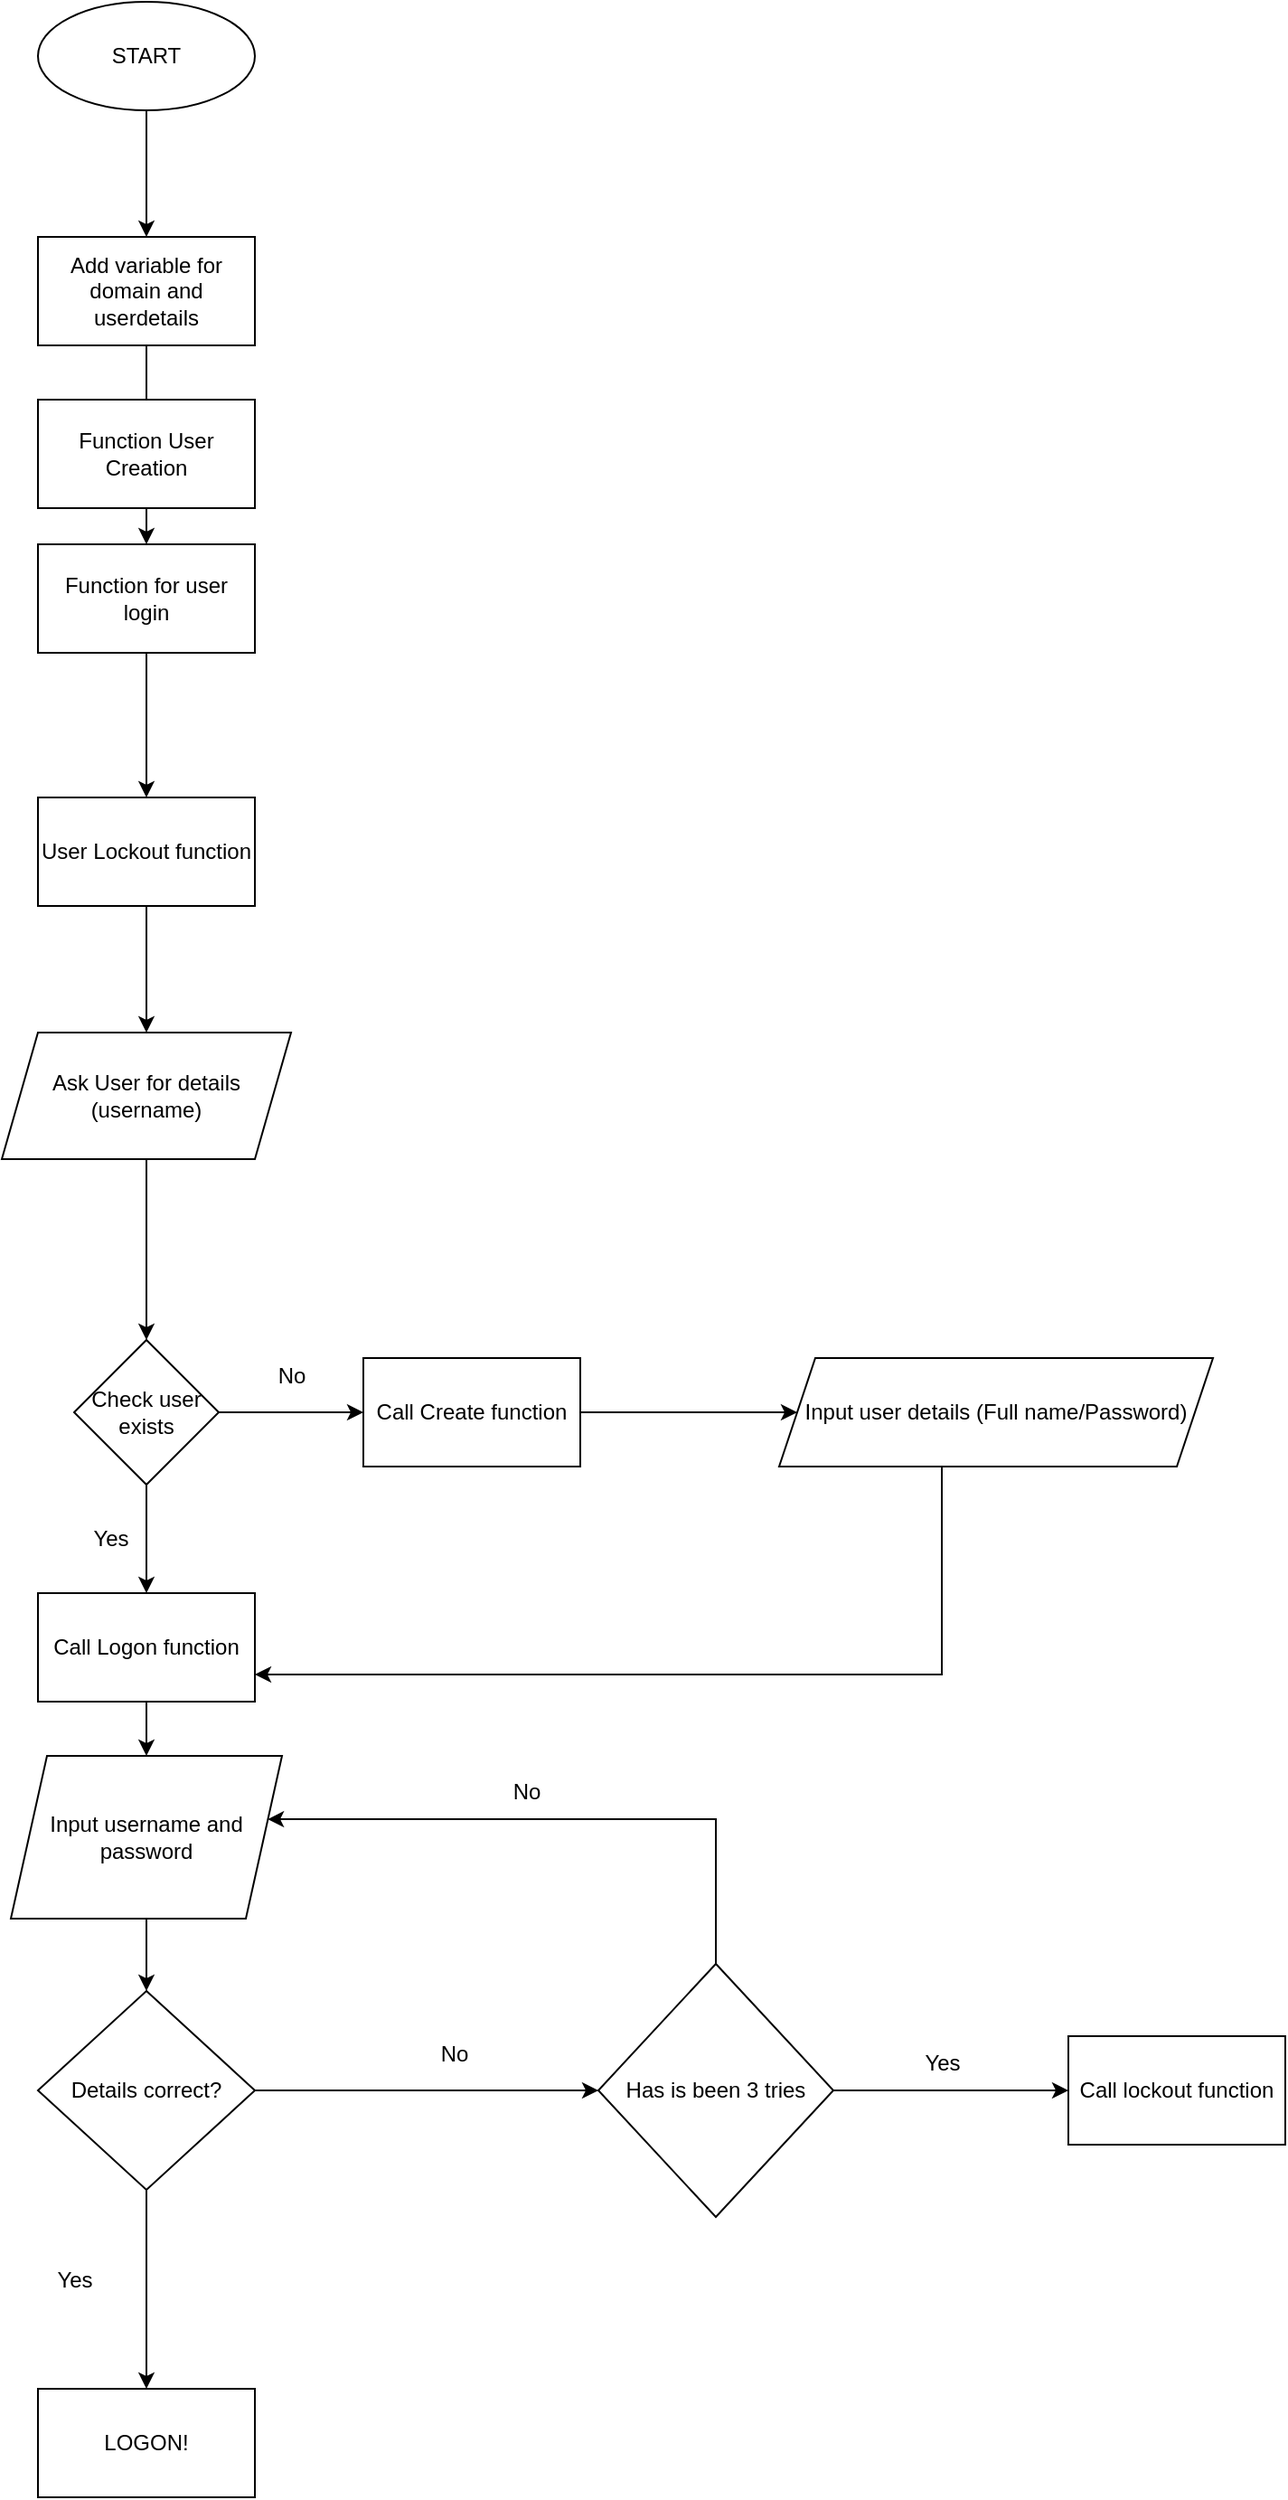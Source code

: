 <mxfile version="20.3.5" type="github">
  <diagram id="xuckC1ayMCSQMCM4Re3-" name="Page-1">
    <mxGraphModel dx="2062" dy="1154" grid="1" gridSize="10" guides="1" tooltips="1" connect="1" arrows="1" fold="1" page="1" pageScale="1" pageWidth="2339" pageHeight="3300" math="0" shadow="0">
      <root>
        <mxCell id="0" />
        <mxCell id="1" parent="0" />
        <mxCell id="dWekUvnl17aSecGQ4jB8-10" value="" style="edgeStyle=orthogonalEdgeStyle;rounded=0;orthogonalLoop=1;jettySize=auto;html=1;" edge="1" parent="1" source="dWekUvnl17aSecGQ4jB8-1" target="dWekUvnl17aSecGQ4jB8-2">
          <mxGeometry relative="1" as="geometry" />
        </mxCell>
        <mxCell id="dWekUvnl17aSecGQ4jB8-1" value="START&lt;br&gt;" style="ellipse;whiteSpace=wrap;html=1;" vertex="1" parent="1">
          <mxGeometry x="180" width="120" height="60" as="geometry" />
        </mxCell>
        <mxCell id="dWekUvnl17aSecGQ4jB8-24" value="" style="edgeStyle=orthogonalEdgeStyle;rounded=0;orthogonalLoop=1;jettySize=auto;html=1;" edge="1" parent="1" source="dWekUvnl17aSecGQ4jB8-2" target="dWekUvnl17aSecGQ4jB8-7">
          <mxGeometry relative="1" as="geometry" />
        </mxCell>
        <mxCell id="dWekUvnl17aSecGQ4jB8-2" value="Add variable for domain and userdetails" style="rounded=0;whiteSpace=wrap;html=1;" vertex="1" parent="1">
          <mxGeometry x="180" y="130" width="120" height="60" as="geometry" />
        </mxCell>
        <mxCell id="dWekUvnl17aSecGQ4jB8-3" value="Function User Creation" style="rounded=0;whiteSpace=wrap;html=1;" vertex="1" parent="1">
          <mxGeometry x="180" y="220" width="120" height="60" as="geometry" />
        </mxCell>
        <mxCell id="dWekUvnl17aSecGQ4jB8-29" value="" style="edgeStyle=orthogonalEdgeStyle;rounded=0;orthogonalLoop=1;jettySize=auto;html=1;" edge="1" parent="1" source="dWekUvnl17aSecGQ4jB8-4" target="dWekUvnl17aSecGQ4jB8-27">
          <mxGeometry relative="1" as="geometry" />
        </mxCell>
        <mxCell id="dWekUvnl17aSecGQ4jB8-4" value="User Lockout function" style="rounded=0;whiteSpace=wrap;html=1;" vertex="1" parent="1">
          <mxGeometry x="180" y="440" width="120" height="60" as="geometry" />
        </mxCell>
        <mxCell id="dWekUvnl17aSecGQ4jB8-39" value="" style="edgeStyle=orthogonalEdgeStyle;rounded=0;orthogonalLoop=1;jettySize=auto;html=1;" edge="1" parent="1" source="dWekUvnl17aSecGQ4jB8-5" target="dWekUvnl17aSecGQ4jB8-38">
          <mxGeometry relative="1" as="geometry" />
        </mxCell>
        <mxCell id="dWekUvnl17aSecGQ4jB8-5" value="Call Create function" style="rounded=0;whiteSpace=wrap;html=1;" vertex="1" parent="1">
          <mxGeometry x="360" y="750" width="120" height="60" as="geometry" />
        </mxCell>
        <mxCell id="dWekUvnl17aSecGQ4jB8-26" value="" style="edgeStyle=orthogonalEdgeStyle;rounded=0;orthogonalLoop=1;jettySize=auto;html=1;" edge="1" parent="1" source="dWekUvnl17aSecGQ4jB8-7" target="dWekUvnl17aSecGQ4jB8-4">
          <mxGeometry relative="1" as="geometry" />
        </mxCell>
        <mxCell id="dWekUvnl17aSecGQ4jB8-7" value="Function for user login" style="rounded=0;whiteSpace=wrap;html=1;" vertex="1" parent="1">
          <mxGeometry x="180" y="300" width="120" height="60" as="geometry" />
        </mxCell>
        <mxCell id="dWekUvnl17aSecGQ4jB8-30" value="" style="edgeStyle=orthogonalEdgeStyle;rounded=0;orthogonalLoop=1;jettySize=auto;html=1;" edge="1" parent="1" source="dWekUvnl17aSecGQ4jB8-27" target="dWekUvnl17aSecGQ4jB8-28">
          <mxGeometry relative="1" as="geometry" />
        </mxCell>
        <mxCell id="dWekUvnl17aSecGQ4jB8-27" value="Ask User for details (username)" style="shape=parallelogram;perimeter=parallelogramPerimeter;whiteSpace=wrap;html=1;fixedSize=1;" vertex="1" parent="1">
          <mxGeometry x="160" y="570" width="160" height="70" as="geometry" />
        </mxCell>
        <mxCell id="dWekUvnl17aSecGQ4jB8-33" value="" style="edgeStyle=orthogonalEdgeStyle;rounded=0;orthogonalLoop=1;jettySize=auto;html=1;" edge="1" parent="1" source="dWekUvnl17aSecGQ4jB8-28" target="dWekUvnl17aSecGQ4jB8-32">
          <mxGeometry relative="1" as="geometry" />
        </mxCell>
        <mxCell id="dWekUvnl17aSecGQ4jB8-35" value="" style="edgeStyle=orthogonalEdgeStyle;rounded=0;orthogonalLoop=1;jettySize=auto;html=1;" edge="1" parent="1" source="dWekUvnl17aSecGQ4jB8-28" target="dWekUvnl17aSecGQ4jB8-5">
          <mxGeometry relative="1" as="geometry" />
        </mxCell>
        <mxCell id="dWekUvnl17aSecGQ4jB8-28" value="Check user exists" style="rhombus;whiteSpace=wrap;html=1;" vertex="1" parent="1">
          <mxGeometry x="200" y="740" width="80" height="80" as="geometry" />
        </mxCell>
        <mxCell id="dWekUvnl17aSecGQ4jB8-47" value="" style="edgeStyle=orthogonalEdgeStyle;rounded=0;orthogonalLoop=1;jettySize=auto;html=1;" edge="1" parent="1" source="dWekUvnl17aSecGQ4jB8-32" target="dWekUvnl17aSecGQ4jB8-42">
          <mxGeometry relative="1" as="geometry" />
        </mxCell>
        <mxCell id="dWekUvnl17aSecGQ4jB8-32" value="Call Logon function" style="rounded=0;whiteSpace=wrap;html=1;" vertex="1" parent="1">
          <mxGeometry x="180" y="880" width="120" height="60" as="geometry" />
        </mxCell>
        <mxCell id="dWekUvnl17aSecGQ4jB8-34" value="Yes" style="text;html=1;align=center;verticalAlign=middle;resizable=0;points=[];autosize=1;strokeColor=none;fillColor=none;" vertex="1" parent="1">
          <mxGeometry x="200" y="835" width="40" height="30" as="geometry" />
        </mxCell>
        <mxCell id="dWekUvnl17aSecGQ4jB8-36" value="No" style="text;html=1;align=center;verticalAlign=middle;resizable=0;points=[];autosize=1;strokeColor=none;fillColor=none;" vertex="1" parent="1">
          <mxGeometry x="300" y="745" width="40" height="30" as="geometry" />
        </mxCell>
        <mxCell id="dWekUvnl17aSecGQ4jB8-41" style="edgeStyle=orthogonalEdgeStyle;rounded=0;orthogonalLoop=1;jettySize=auto;html=1;entryX=1;entryY=0.75;entryDx=0;entryDy=0;" edge="1" parent="1" source="dWekUvnl17aSecGQ4jB8-38" target="dWekUvnl17aSecGQ4jB8-32">
          <mxGeometry relative="1" as="geometry">
            <Array as="points">
              <mxPoint x="680" y="925" />
            </Array>
          </mxGeometry>
        </mxCell>
        <mxCell id="dWekUvnl17aSecGQ4jB8-38" value="Input user details (Full name/Password)" style="shape=parallelogram;perimeter=parallelogramPerimeter;whiteSpace=wrap;html=1;fixedSize=1;" vertex="1" parent="1">
          <mxGeometry x="590" y="750" width="240" height="60" as="geometry" />
        </mxCell>
        <mxCell id="dWekUvnl17aSecGQ4jB8-48" value="" style="edgeStyle=orthogonalEdgeStyle;rounded=0;orthogonalLoop=1;jettySize=auto;html=1;" edge="1" parent="1" source="dWekUvnl17aSecGQ4jB8-42" target="dWekUvnl17aSecGQ4jB8-43">
          <mxGeometry relative="1" as="geometry" />
        </mxCell>
        <mxCell id="dWekUvnl17aSecGQ4jB8-42" value="Input username and password&lt;br&gt;" style="shape=parallelogram;perimeter=parallelogramPerimeter;whiteSpace=wrap;html=1;fixedSize=1;" vertex="1" parent="1">
          <mxGeometry x="165" y="970" width="150" height="90" as="geometry" />
        </mxCell>
        <mxCell id="dWekUvnl17aSecGQ4jB8-46" value="" style="edgeStyle=orthogonalEdgeStyle;rounded=0;orthogonalLoop=1;jettySize=auto;html=1;" edge="1" parent="1" source="dWekUvnl17aSecGQ4jB8-43" target="dWekUvnl17aSecGQ4jB8-45">
          <mxGeometry relative="1" as="geometry" />
        </mxCell>
        <mxCell id="dWekUvnl17aSecGQ4jB8-52" value="" style="edgeStyle=orthogonalEdgeStyle;rounded=0;orthogonalLoop=1;jettySize=auto;html=1;entryX=0;entryY=0.5;entryDx=0;entryDy=0;" edge="1" parent="1" source="dWekUvnl17aSecGQ4jB8-43" target="dWekUvnl17aSecGQ4jB8-44">
          <mxGeometry relative="1" as="geometry">
            <mxPoint x="400" y="1155" as="targetPoint" />
          </mxGeometry>
        </mxCell>
        <mxCell id="dWekUvnl17aSecGQ4jB8-43" value="Details correct?" style="rhombus;whiteSpace=wrap;html=1;" vertex="1" parent="1">
          <mxGeometry x="180" y="1100" width="120" height="110" as="geometry" />
        </mxCell>
        <mxCell id="dWekUvnl17aSecGQ4jB8-55" value="" style="edgeStyle=orthogonalEdgeStyle;rounded=0;orthogonalLoop=1;jettySize=auto;html=1;entryX=0;entryY=0.5;entryDx=0;entryDy=0;" edge="1" parent="1" source="dWekUvnl17aSecGQ4jB8-44" target="dWekUvnl17aSecGQ4jB8-53">
          <mxGeometry relative="1" as="geometry">
            <mxPoint x="725" y="1155" as="targetPoint" />
          </mxGeometry>
        </mxCell>
        <mxCell id="dWekUvnl17aSecGQ4jB8-57" style="edgeStyle=orthogonalEdgeStyle;rounded=0;orthogonalLoop=1;jettySize=auto;html=1;entryX=0.947;entryY=0.389;entryDx=0;entryDy=0;entryPerimeter=0;" edge="1" parent="1" source="dWekUvnl17aSecGQ4jB8-44" target="dWekUvnl17aSecGQ4jB8-42">
          <mxGeometry relative="1" as="geometry">
            <mxPoint x="555" y="990" as="targetPoint" />
            <Array as="points">
              <mxPoint x="555" y="1005" />
            </Array>
          </mxGeometry>
        </mxCell>
        <mxCell id="dWekUvnl17aSecGQ4jB8-44" value="Has is been 3 tries" style="rhombus;whiteSpace=wrap;html=1;" vertex="1" parent="1">
          <mxGeometry x="490" y="1085" width="130" height="140" as="geometry" />
        </mxCell>
        <mxCell id="dWekUvnl17aSecGQ4jB8-45" value="LOGON!" style="rounded=0;whiteSpace=wrap;html=1;" vertex="1" parent="1">
          <mxGeometry x="180" y="1320" width="120" height="60" as="geometry" />
        </mxCell>
        <mxCell id="dWekUvnl17aSecGQ4jB8-49" value="Yes" style="text;html=1;align=center;verticalAlign=middle;resizable=0;points=[];autosize=1;strokeColor=none;fillColor=none;" vertex="1" parent="1">
          <mxGeometry x="180" y="1245" width="40" height="30" as="geometry" />
        </mxCell>
        <mxCell id="dWekUvnl17aSecGQ4jB8-50" value="No" style="text;html=1;align=center;verticalAlign=middle;resizable=0;points=[];autosize=1;strokeColor=none;fillColor=none;" vertex="1" parent="1">
          <mxGeometry x="390" y="1120" width="40" height="30" as="geometry" />
        </mxCell>
        <mxCell id="dWekUvnl17aSecGQ4jB8-53" value="Call lockout function" style="rounded=0;whiteSpace=wrap;html=1;" vertex="1" parent="1">
          <mxGeometry x="750" y="1125" width="120" height="60" as="geometry" />
        </mxCell>
        <mxCell id="dWekUvnl17aSecGQ4jB8-56" value="Yes" style="text;html=1;align=center;verticalAlign=middle;resizable=0;points=[];autosize=1;strokeColor=none;fillColor=none;" vertex="1" parent="1">
          <mxGeometry x="660" y="1125" width="40" height="30" as="geometry" />
        </mxCell>
        <mxCell id="dWekUvnl17aSecGQ4jB8-58" value="No" style="text;html=1;align=center;verticalAlign=middle;resizable=0;points=[];autosize=1;strokeColor=none;fillColor=none;" vertex="1" parent="1">
          <mxGeometry x="430" y="975" width="40" height="30" as="geometry" />
        </mxCell>
      </root>
    </mxGraphModel>
  </diagram>
</mxfile>

